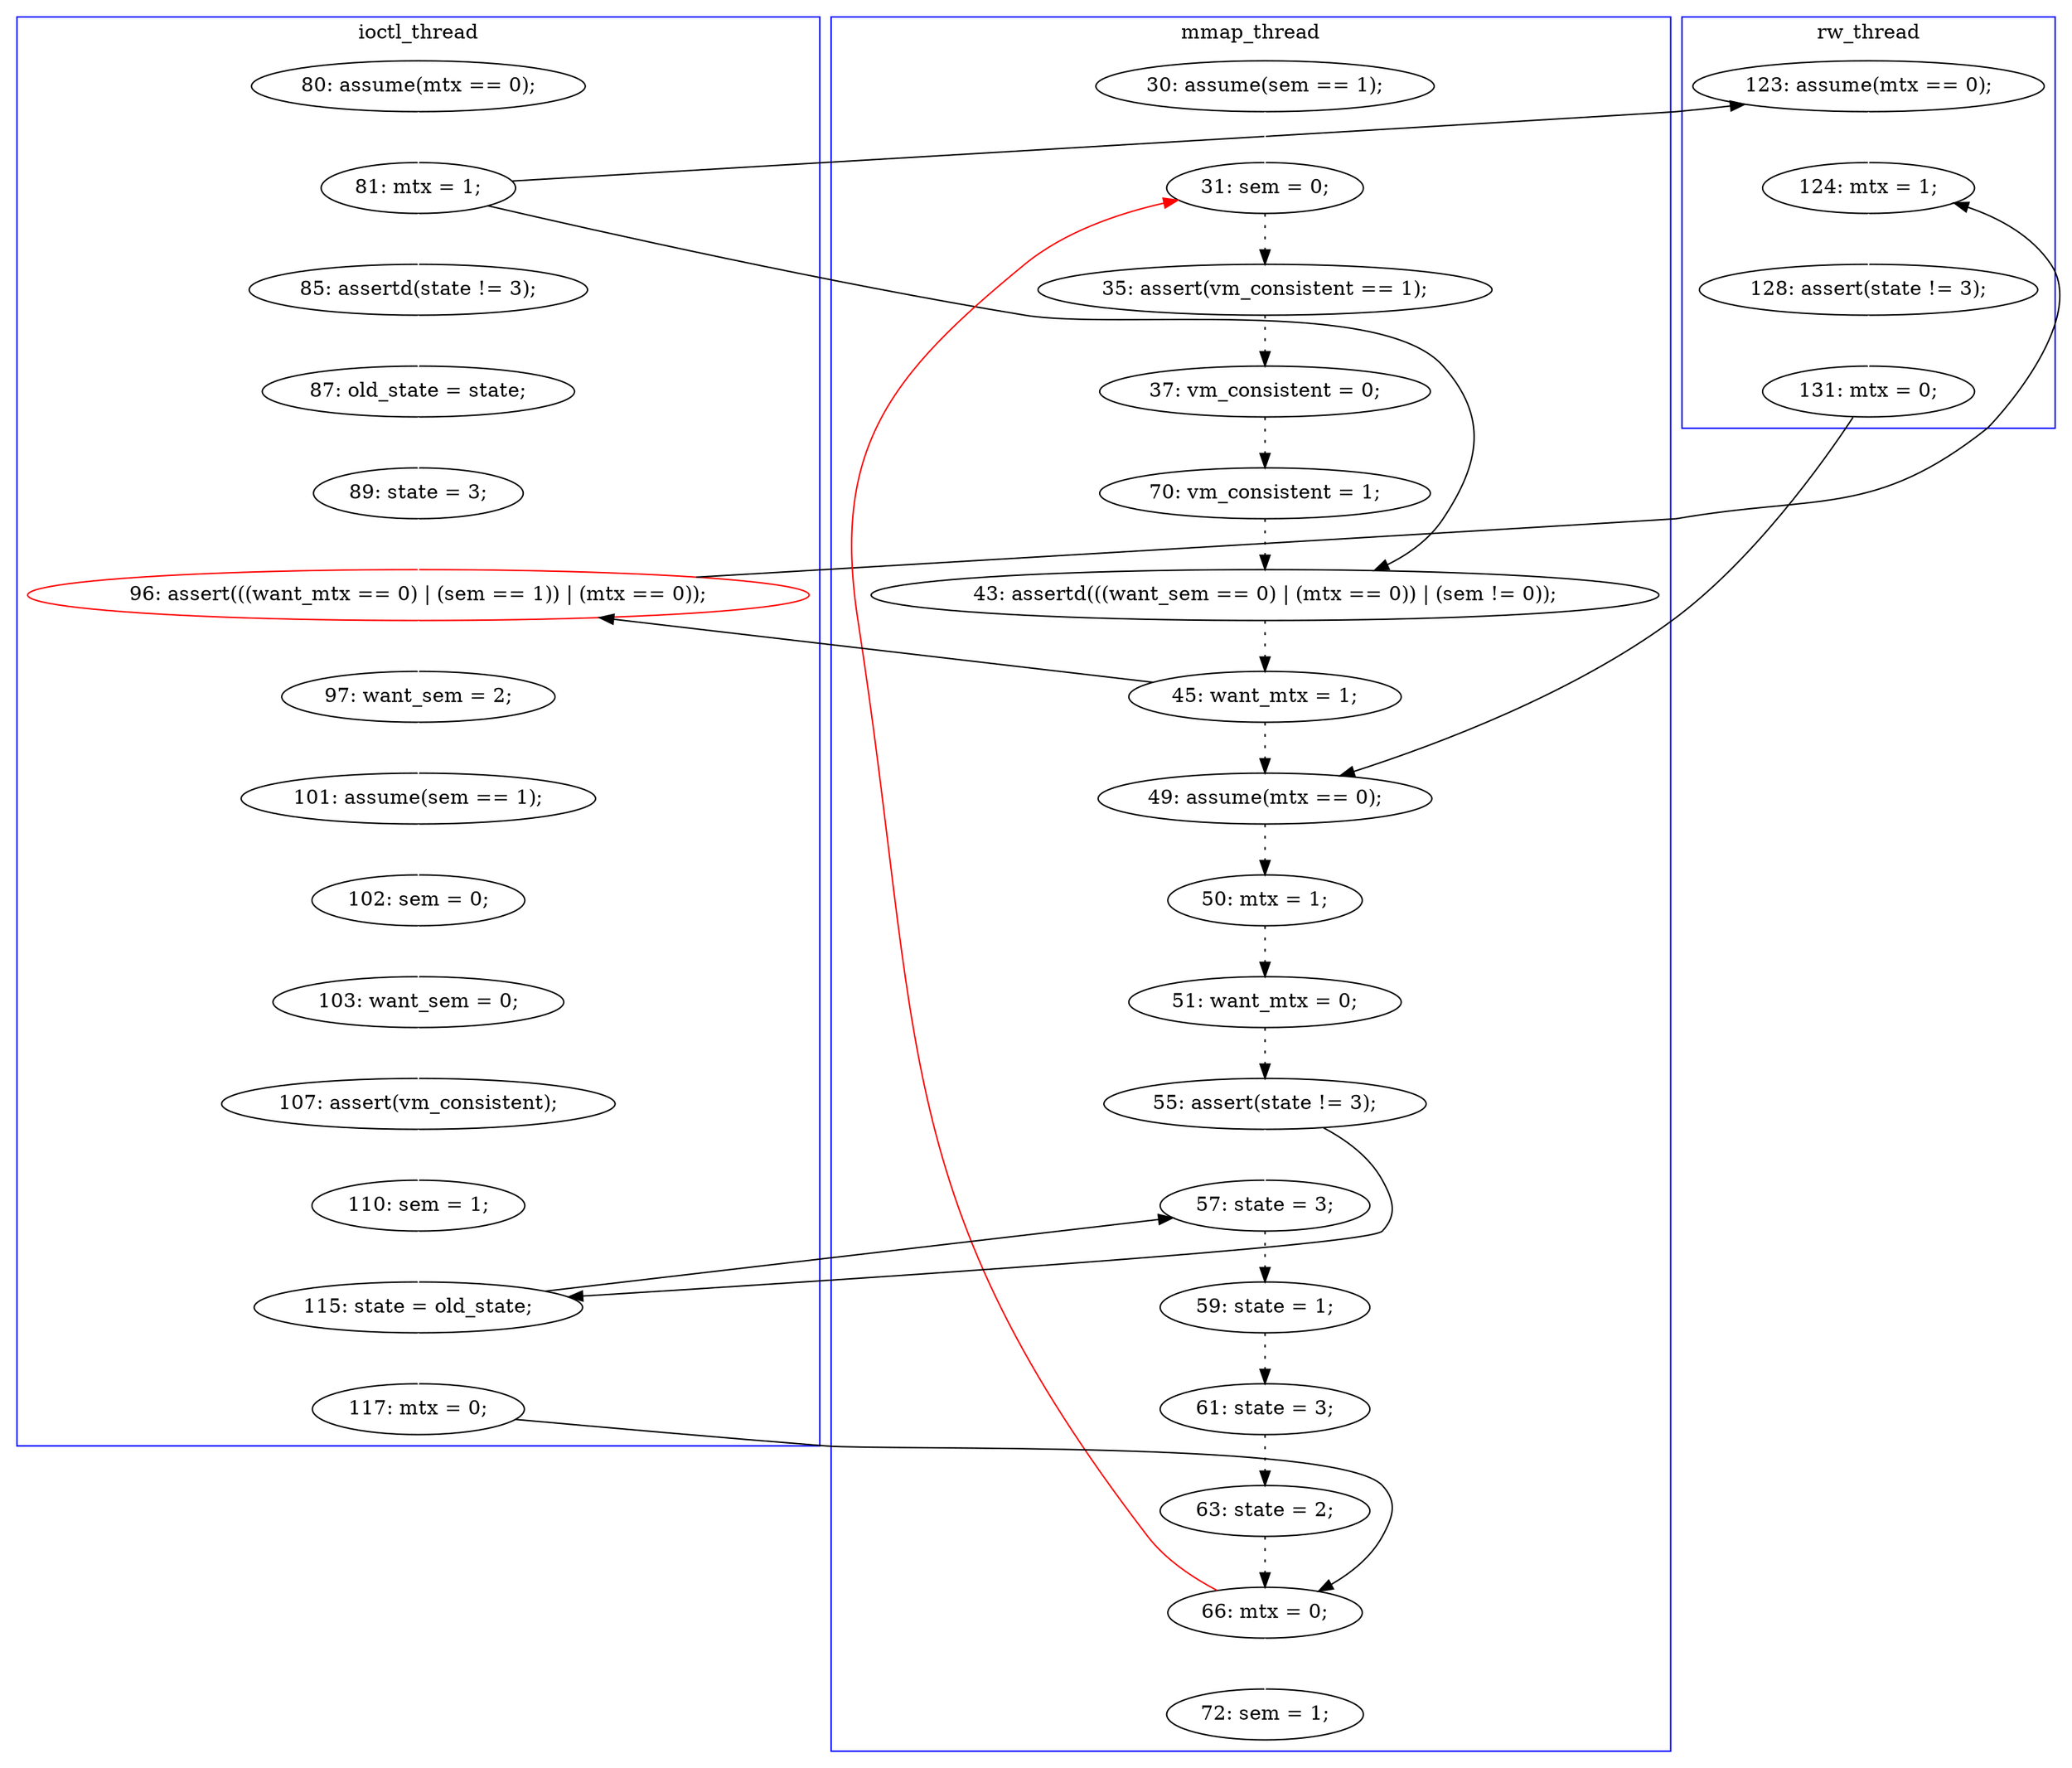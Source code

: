 digraph Counterexample {
	16 -> 19 [color = black, style = dotted]
	26 -> 29 [color = black, style = solid, constraint = false]
	17 -> 18 [color = white, style = solid]
	36 -> 39 [color = white, style = solid]
	51 -> 53 [color = white, style = solid]
	33 -> 34 [color = black, style = dotted]
	40 -> 41 [color = white, style = solid]
	24 -> 26 [color = white, style = solid]
	44 -> 47 [color = black, style = solid, constraint = false]
	29 -> 30 [color = white, style = solid]
	42 -> 43 [color = white, style = solid]
	41 -> 42 [color = white, style = solid]
	21 -> 32 [color = black, style = dotted]
	48 -> 49 [color = black, style = dotted]
	18 -> 22 [color = white, style = solid]
	51 -> 13 [color = red, style = solid, constraint = false]
	18 -> 28 [color = black, style = solid, constraint = false]
	20 -> 21 [color = black, style = dotted]
	30 -> 31 [color = white, style = solid]
	12 -> 13 [color = white, style = solid]
	21 -> 26 [color = black, style = solid, constraint = false]
	34 -> 38 [color = black, style = dotted]
	26 -> 36 [color = white, style = solid]
	22 -> 23 [color = white, style = solid]
	28 -> 29 [color = white, style = solid]
	19 -> 20 [color = black, style = dotted]
	49 -> 50 [color = black, style = dotted]
	13 -> 14 [color = black, style = dotted]
	32 -> 33 [color = black, style = dotted]
	23 -> 24 [color = white, style = solid]
	39 -> 40 [color = white, style = solid]
	14 -> 16 [color = black, style = dotted]
	18 -> 20 [color = black, style = solid, constraint = false]
	43 -> 44 [color = white, style = solid]
	45 -> 51 [color = black, style = solid, constraint = false]
	44 -> 45 [color = white, style = solid]
	38 -> 47 [color = white, style = solid]
	47 -> 48 [color = black, style = dotted]
	38 -> 44 [color = black, style = solid, constraint = false]
	31 -> 32 [color = black, style = solid, constraint = false]
	50 -> 51 [color = black, style = dotted]
	subgraph cluster2 {
		label = ioctl_thread
		color = blue
		36  [label = "97: want_sem = 2;"]
		41  [label = "103: want_sem = 0;"]
		17  [label = "80: assume(mtx == 0);"]
		44  [label = "115: state = old_state;"]
		26  [label = "96: assert(((want_mtx == 0) | (sem == 1)) | (mtx == 0));", color = red]
		43  [label = "110: sem = 1;"]
		45  [label = "117: mtx = 0;"]
		24  [label = "89: state = 3;"]
		40  [label = "102: sem = 0;"]
		42  [label = "107: assert(vm_consistent);"]
		39  [label = "101: assume(sem == 1);"]
		23  [label = "87: old_state = state;"]
		18  [label = "81: mtx = 1;"]
		22  [label = "85: assertd(state != 3);"]
	}
	subgraph cluster1 {
		label = mmap_thread
		color = blue
		21  [label = "45: want_mtx = 1;"]
		38  [label = "55: assert(state != 3);"]
		19  [label = "70: vm_consistent = 1;"]
		14  [label = "35: assert(vm_consistent == 1);"]
		32  [label = "49: assume(mtx == 0);"]
		47  [label = "57: state = 3;"]
		51  [label = "66: mtx = 0;"]
		12  [label = "30: assume(sem == 1);"]
		20  [label = "43: assertd(((want_sem == 0) | (mtx == 0)) | (sem != 0));"]
		34  [label = "51: want_mtx = 0;"]
		16  [label = "37: vm_consistent = 0;"]
		49  [label = "61: state = 3;"]
		13  [label = "31: sem = 0;"]
		33  [label = "50: mtx = 1;"]
		50  [label = "63: state = 2;"]
		53  [label = "72: sem = 1;"]
		48  [label = "59: state = 1;"]
	}
	subgraph cluster3 {
		label = rw_thread
		color = blue
		29  [label = "124: mtx = 1;"]
		28  [label = "123: assume(mtx == 0);"]
		30  [label = "128: assert(state != 3);"]
		31  [label = "131: mtx = 0;"]
	}
}